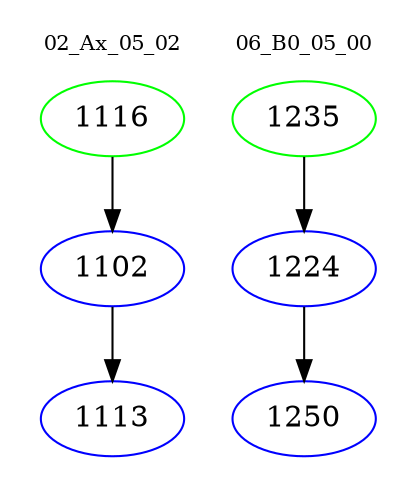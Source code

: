 digraph{
subgraph cluster_0 {
color = white
label = "02_Ax_05_02";
fontsize=10;
T0_1116 [label="1116", color="green"]
T0_1116 -> T0_1102 [color="black"]
T0_1102 [label="1102", color="blue"]
T0_1102 -> T0_1113 [color="black"]
T0_1113 [label="1113", color="blue"]
}
subgraph cluster_1 {
color = white
label = "06_B0_05_00";
fontsize=10;
T1_1235 [label="1235", color="green"]
T1_1235 -> T1_1224 [color="black"]
T1_1224 [label="1224", color="blue"]
T1_1224 -> T1_1250 [color="black"]
T1_1250 [label="1250", color="blue"]
}
}
